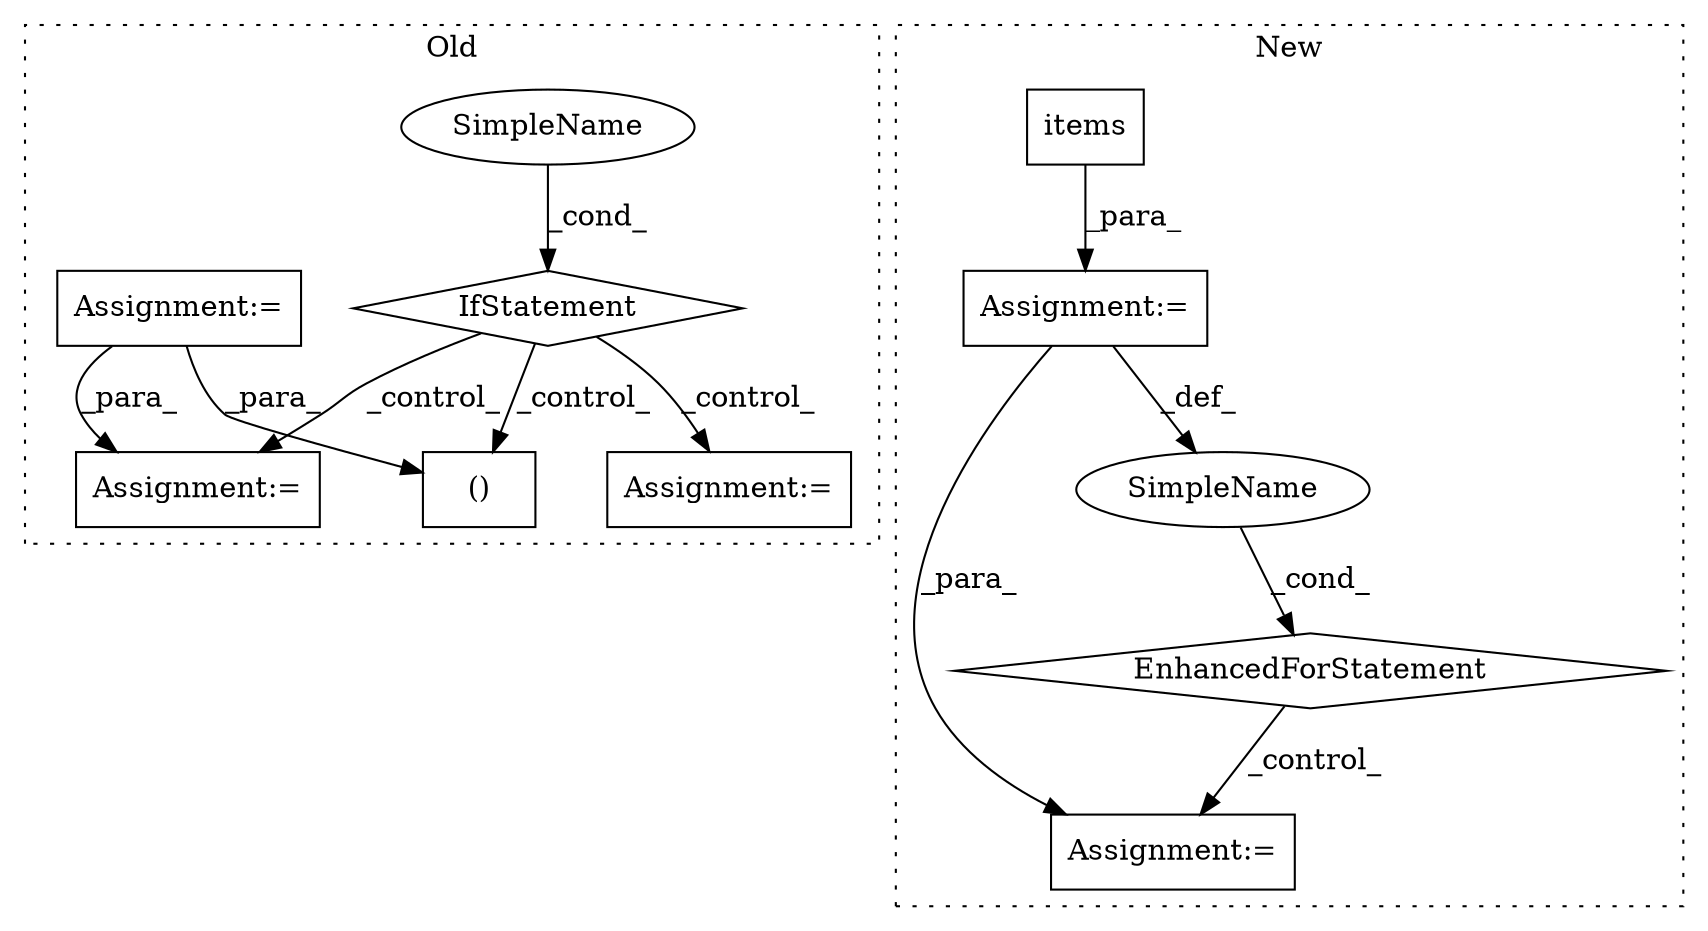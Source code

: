 digraph G {
subgraph cluster0 {
1 [label="()" a="106" s="10682" l="33" shape="box"];
7 [label="Assignment:=" a="7" s="10589" l="1" shape="box"];
8 [label="Assignment:=" a="7" s="10756" l="1" shape="box"];
9 [label="IfStatement" a="25" s="10642,10665" l="8,2" shape="diamond"];
10 [label="SimpleName" a="42" s="" l="" shape="ellipse"];
11 [label="Assignment:=" a="7" s="10715" l="2" shape="box"];
label = "Old";
style="dotted";
}
subgraph cluster1 {
2 [label="items" a="32" s="19506" l="7" shape="box"];
3 [label="Assignment:=" a="7" s="19385,19513" l="65,2" shape="box"];
4 [label="EnhancedForStatement" a="70" s="19385,19513" l="65,2" shape="diamond"];
5 [label="Assignment:=" a="7" s="19813" l="1" shape="box"];
6 [label="SimpleName" a="42" s="19454" l="12" shape="ellipse"];
label = "New";
style="dotted";
}
2 -> 3 [label="_para_"];
3 -> 6 [label="_def_"];
3 -> 5 [label="_para_"];
4 -> 5 [label="_control_"];
6 -> 4 [label="_cond_"];
7 -> 8 [label="_para_"];
7 -> 1 [label="_para_"];
9 -> 11 [label="_control_"];
9 -> 8 [label="_control_"];
9 -> 1 [label="_control_"];
10 -> 9 [label="_cond_"];
}